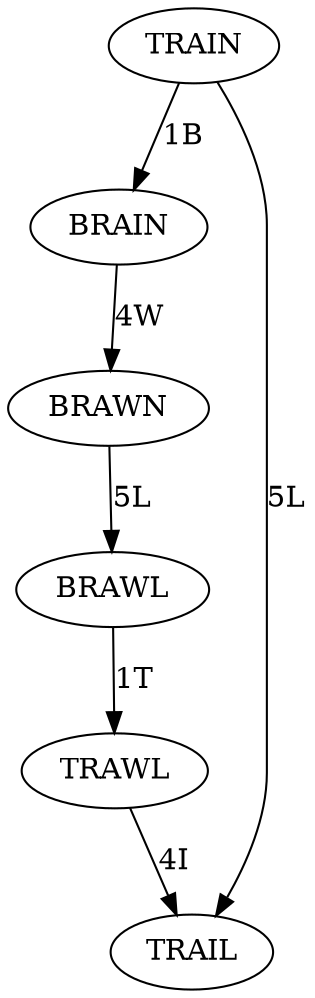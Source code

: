 digraph {
    TRAIN -> BRAIN [label="1B"]
    BRAIN -> BRAWN [label="4W"]
    BRAWN -> BRAWL [label="5L"]
    BRAWL -> TRAWL [label="1T"]
    TRAWL -> TRAIL [label="4I"]
    TRAIN -> TRAIL [label="5L"]

}